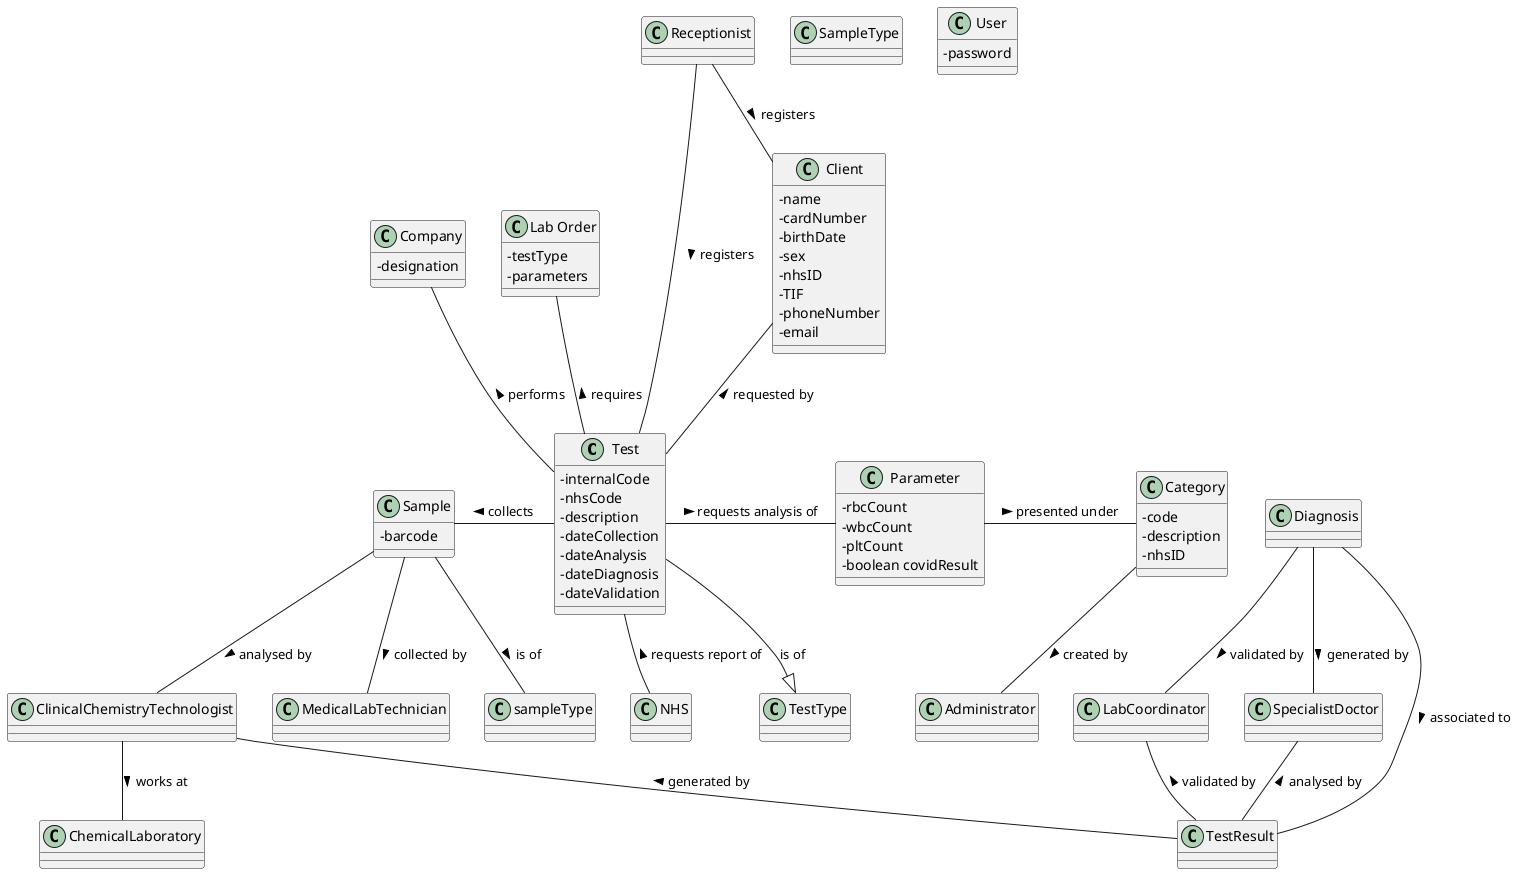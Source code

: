 @startuml
skinparam classAttributeIconSize 0
class Test {
-internalCode 
-nhsCode 
-description 
-dateCollection 
-dateAnalysis 
-dateDiagnosis 
-dateValidation
}
class TestType
class Client {
-name 
-cardNumber 
-birthDate 
-sex 
-nhsID
-TIF
-phoneNumber
-email
}
class Sample {
-barcode
}
class Parameter {
-rbcCount 
-wbcCount 
-pltCount 
-boolean covidResult 
}
class "Lab Order" {
-testType 
-parameters 
}
class Company {
-designation
}
class Category {
-code 
-description 
-nhsID 
}
class Administrator
class SampleType
class MedicalLabTechnician
class ClinicalChemistryTechnologist
class ChemicalLaboratory
class Receptionist
class TestResult
class SpecialistDoctor
class LabCoordinator
class Diagnosis
class NHS
class User {
-password
}
Test --|> "TestType" : is of
Test -up- Client : requested by >
Test -left- Sample : collects >
Test -right- Parameter : requests analysis of >
Test -up- "Lab Order" : requires >
Test -up- Company : performs >
Administrator -up- Category : created by <
Parameter -right- Category : presented under >
sampleType -up- Sample  : is of <
MedicalLabTechnician -up- Sample : collected by <
ClinicalChemistryTechnologist -up- Sample : analysed by <
ClinicalChemistryTechnologist -down- ChemicalLaboratory : works at >
Receptionist -down- Client : registers >
Receptionist -down- Test : registers >
TestResult -up- ClinicalChemistryTechnologist : generated by >
TestResult -up- SpecialistDoctor : analysed by >
TestResult -up- LabCoordinator : validated by >
Diagnosis -down- SpecialistDoctor : generated by >
Diagnosis -down- LabCoordinator : validated by >
Diagnosis -down- TestResult : associated to >
NHS -up- Test : requests report of >
@enduml